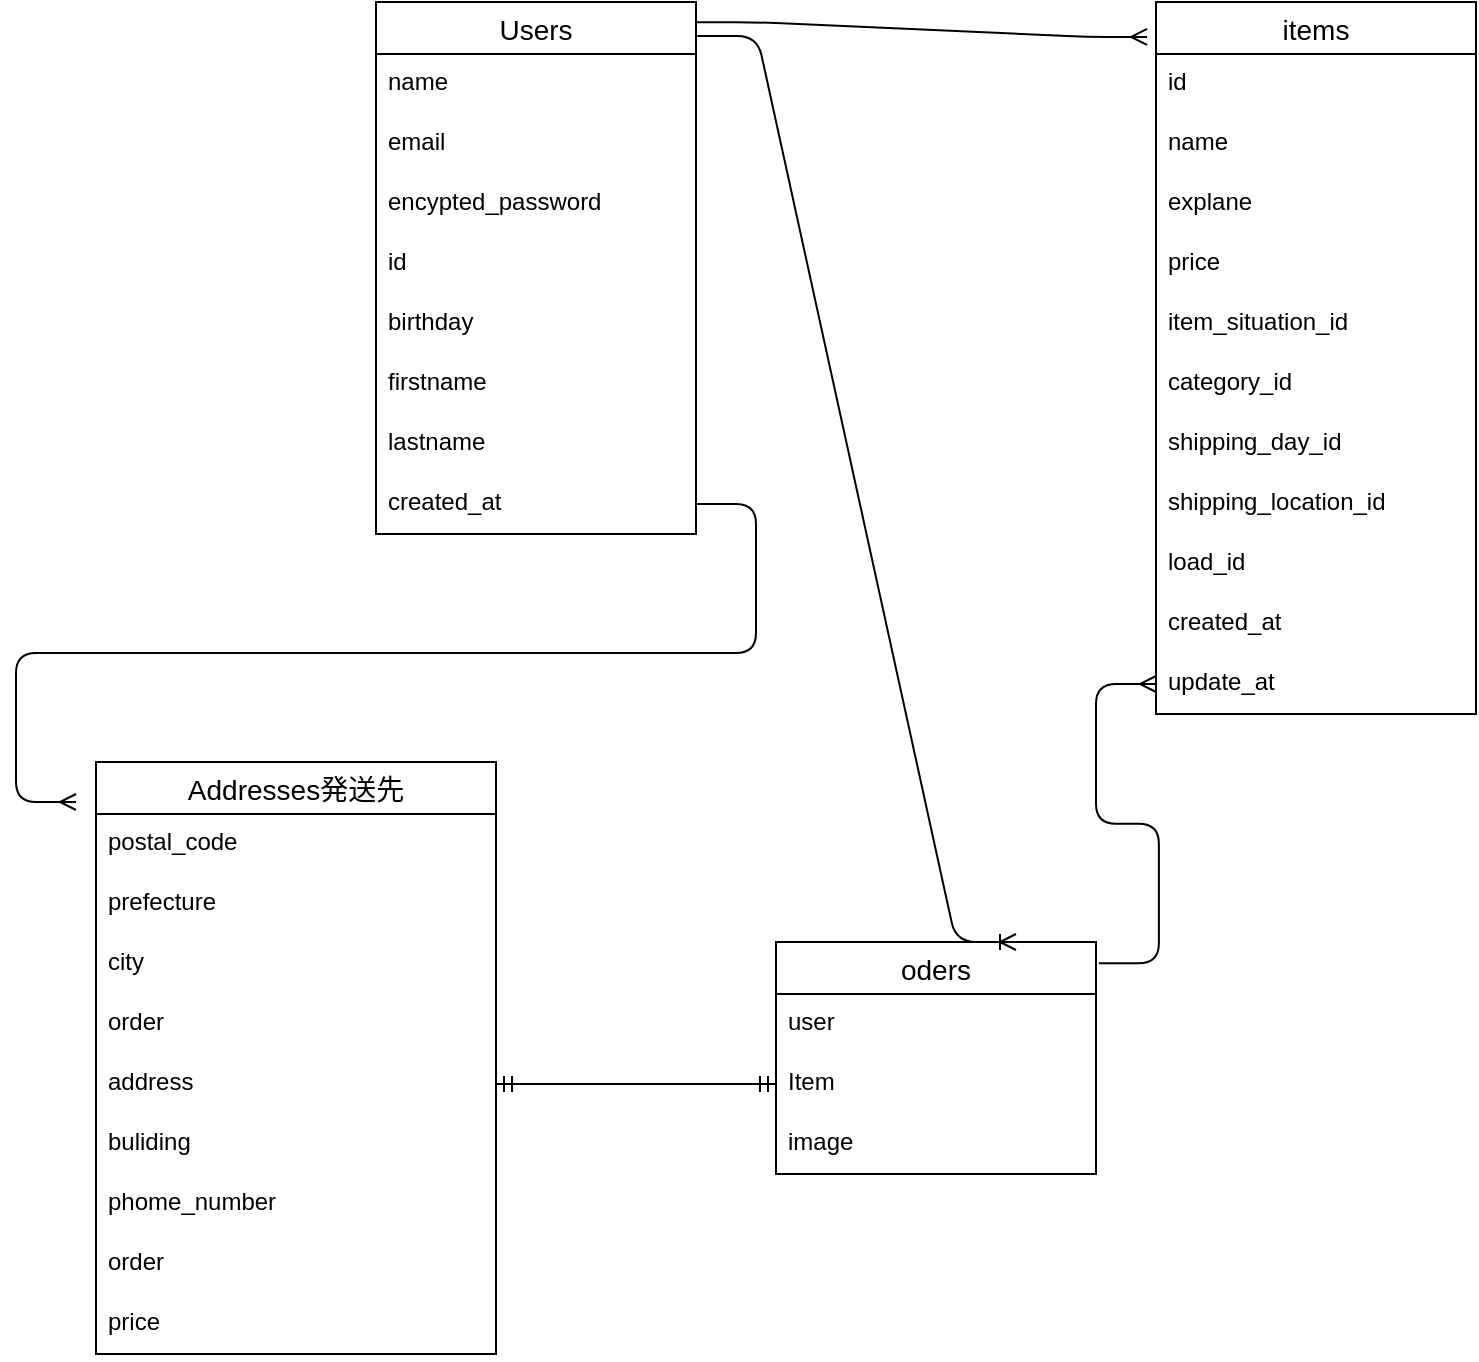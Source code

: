 <mxfile>
    <diagram id="AbUKvnsnAK8QW-vy-m4b" name="ページ1">
        <mxGraphModel dx="1881" dy="655" grid="1" gridSize="10" guides="1" tooltips="1" connect="1" arrows="1" fold="1" page="1" pageScale="1" pageWidth="1169" pageHeight="1654" math="0" shadow="0">
            <root>
                <mxCell id="0"/>
                <mxCell id="1" parent="0"/>
                <mxCell id="15" value="Users" style="swimlane;fontStyle=0;childLayout=stackLayout;horizontal=1;startSize=26;horizontalStack=0;resizeParent=1;resizeParentMax=0;resizeLast=0;collapsible=1;marginBottom=0;align=center;fontSize=14;" vertex="1" parent="1">
                    <mxGeometry x="180" y="400" width="160" height="266" as="geometry"/>
                </mxCell>
                <mxCell id="16" value="name" style="text;strokeColor=none;fillColor=none;spacingLeft=4;spacingRight=4;overflow=hidden;rotatable=0;points=[[0,0.5],[1,0.5]];portConstraint=eastwest;fontSize=12;" vertex="1" parent="15">
                    <mxGeometry y="26" width="160" height="30" as="geometry"/>
                </mxCell>
                <mxCell id="33" value="email" style="text;strokeColor=none;fillColor=none;spacingLeft=4;spacingRight=4;overflow=hidden;rotatable=0;points=[[0,0.5],[1,0.5]];portConstraint=eastwest;fontSize=12;" vertex="1" parent="15">
                    <mxGeometry y="56" width="160" height="30" as="geometry"/>
                </mxCell>
                <mxCell id="19" value="encypted_password&#10;&#10;" style="text;strokeColor=none;fillColor=none;spacingLeft=4;spacingRight=4;overflow=hidden;rotatable=0;points=[[0,0.5],[1,0.5]];portConstraint=eastwest;fontSize=12;" vertex="1" parent="15">
                    <mxGeometry y="86" width="160" height="30" as="geometry"/>
                </mxCell>
                <mxCell id="39" value="id" style="text;strokeColor=none;fillColor=none;spacingLeft=4;spacingRight=4;overflow=hidden;rotatable=0;points=[[0,0.5],[1,0.5]];portConstraint=eastwest;fontSize=12;" vertex="1" parent="15">
                    <mxGeometry y="116" width="160" height="30" as="geometry"/>
                </mxCell>
                <mxCell id="lQ3JHpOA6Ph_Eda3Us2x-148" value="birthday" style="text;strokeColor=none;fillColor=none;spacingLeft=4;spacingRight=4;overflow=hidden;rotatable=0;points=[[0,0.5],[1,0.5]];portConstraint=eastwest;fontSize=12;" vertex="1" parent="15">
                    <mxGeometry y="146" width="160" height="30" as="geometry"/>
                </mxCell>
                <mxCell id="lQ3JHpOA6Ph_Eda3Us2x-149" value="firstname" style="text;strokeColor=none;fillColor=none;spacingLeft=4;spacingRight=4;overflow=hidden;rotatable=0;points=[[0,0.5],[1,0.5]];portConstraint=eastwest;fontSize=12;" vertex="1" parent="15">
                    <mxGeometry y="176" width="160" height="30" as="geometry"/>
                </mxCell>
                <mxCell id="lQ3JHpOA6Ph_Eda3Us2x-147" value="lastname" style="text;strokeColor=none;fillColor=none;spacingLeft=4;spacingRight=4;overflow=hidden;rotatable=0;points=[[0,0.5],[1,0.5]];portConstraint=eastwest;fontSize=12;" vertex="1" parent="15">
                    <mxGeometry y="206" width="160" height="30" as="geometry"/>
                </mxCell>
                <mxCell id="92" value="created_at" style="text;strokeColor=none;fillColor=none;spacingLeft=4;spacingRight=4;overflow=hidden;rotatable=0;points=[[0,0.5],[1,0.5]];portConstraint=eastwest;fontSize=12;" vertex="1" parent="15">
                    <mxGeometry y="236" width="160" height="30" as="geometry"/>
                </mxCell>
                <mxCell id="20" value="oders" style="swimlane;fontStyle=0;childLayout=stackLayout;horizontal=1;startSize=26;horizontalStack=0;resizeParent=1;resizeParentMax=0;resizeLast=0;collapsible=1;marginBottom=0;align=center;fontSize=14;" vertex="1" parent="1">
                    <mxGeometry x="380" y="870" width="160" height="116" as="geometry"/>
                </mxCell>
                <mxCell id="21" value="user&#10;" style="text;strokeColor=none;fillColor=none;spacingLeft=4;spacingRight=4;overflow=hidden;rotatable=0;points=[[0,0.5],[1,0.5]];portConstraint=eastwest;fontSize=12;" vertex="1" parent="20">
                    <mxGeometry y="26" width="160" height="30" as="geometry"/>
                </mxCell>
                <mxCell id="lQ3JHpOA6Ph_Eda3Us2x-137" value="Item" style="text;strokeColor=none;fillColor=none;spacingLeft=4;spacingRight=4;overflow=hidden;rotatable=0;points=[[0,0.5],[1,0.5]];portConstraint=eastwest;fontSize=12;" vertex="1" parent="20">
                    <mxGeometry y="56" width="160" height="30" as="geometry"/>
                </mxCell>
                <mxCell id="lQ3JHpOA6Ph_Eda3Us2x-150" value="image" style="text;strokeColor=none;fillColor=none;spacingLeft=4;spacingRight=4;overflow=hidden;rotatable=0;points=[[0,0.5],[1,0.5]];portConstraint=eastwest;fontSize=12;" vertex="1" parent="20">
                    <mxGeometry y="86" width="160" height="30" as="geometry"/>
                </mxCell>
                <mxCell id="25" value="items" style="swimlane;fontStyle=0;childLayout=stackLayout;horizontal=1;startSize=26;horizontalStack=0;resizeParent=1;resizeParentMax=0;resizeLast=0;collapsible=1;marginBottom=0;align=center;fontSize=14;" vertex="1" parent="1">
                    <mxGeometry x="570" y="400" width="160" height="356" as="geometry"/>
                </mxCell>
                <mxCell id="26" value="id&#10;&#10;" style="text;strokeColor=none;fillColor=none;spacingLeft=4;spacingRight=4;overflow=hidden;rotatable=0;points=[[0,0.5],[1,0.5]];portConstraint=eastwest;fontSize=12;" vertex="1" parent="25">
                    <mxGeometry y="26" width="160" height="30" as="geometry"/>
                </mxCell>
                <mxCell id="27" value="name&#10;&#10;" style="text;strokeColor=none;fillColor=none;spacingLeft=4;spacingRight=4;overflow=hidden;rotatable=0;points=[[0,0.5],[1,0.5]];portConstraint=eastwest;fontSize=12;" vertex="1" parent="25">
                    <mxGeometry y="56" width="160" height="30" as="geometry"/>
                </mxCell>
                <mxCell id="78" value="explane" style="text;strokeColor=none;fillColor=none;spacingLeft=4;spacingRight=4;overflow=hidden;rotatable=0;points=[[0,0.5],[1,0.5]];portConstraint=eastwest;fontSize=12;" vertex="1" parent="25">
                    <mxGeometry y="86" width="160" height="30" as="geometry"/>
                </mxCell>
                <mxCell id="80" value="price" style="text;strokeColor=none;fillColor=none;spacingLeft=4;spacingRight=4;overflow=hidden;rotatable=0;points=[[0,0.5],[1,0.5]];portConstraint=eastwest;fontSize=12;" vertex="1" parent="25">
                    <mxGeometry y="116" width="160" height="30" as="geometry"/>
                </mxCell>
                <mxCell id="112" value="item_situation_id" style="text;strokeColor=none;fillColor=none;spacingLeft=4;spacingRight=4;overflow=hidden;rotatable=0;points=[[0,0.5],[1,0.5]];portConstraint=eastwest;fontSize=12;" vertex="1" parent="25">
                    <mxGeometry y="146" width="160" height="30" as="geometry"/>
                </mxCell>
                <mxCell id="lQ3JHpOA6Ph_Eda3Us2x-155" value="category_id" style="text;strokeColor=none;fillColor=none;spacingLeft=4;spacingRight=4;overflow=hidden;rotatable=0;points=[[0,0.5],[1,0.5]];portConstraint=eastwest;fontSize=12;" vertex="1" parent="25">
                    <mxGeometry y="176" width="160" height="30" as="geometry"/>
                </mxCell>
                <mxCell id="lQ3JHpOA6Ph_Eda3Us2x-158" value="shipping_day_id" style="text;strokeColor=none;fillColor=none;spacingLeft=4;spacingRight=4;overflow=hidden;rotatable=0;points=[[0,0.5],[1,0.5]];portConstraint=eastwest;fontSize=12;" vertex="1" parent="25">
                    <mxGeometry y="206" width="160" height="30" as="geometry"/>
                </mxCell>
                <mxCell id="lQ3JHpOA6Ph_Eda3Us2x-159" value="shipping_location_id" style="text;strokeColor=none;fillColor=none;spacingLeft=4;spacingRight=4;overflow=hidden;rotatable=0;points=[[0,0.5],[1,0.5]];portConstraint=eastwest;fontSize=12;" vertex="1" parent="25">
                    <mxGeometry y="236" width="160" height="30" as="geometry"/>
                </mxCell>
                <mxCell id="lQ3JHpOA6Ph_Eda3Us2x-156" value="load_id" style="text;strokeColor=none;fillColor=none;spacingLeft=4;spacingRight=4;overflow=hidden;rotatable=0;points=[[0,0.5],[1,0.5]];portConstraint=eastwest;fontSize=12;" vertex="1" parent="25">
                    <mxGeometry y="266" width="160" height="30" as="geometry"/>
                </mxCell>
                <mxCell id="79" value="created_at" style="text;strokeColor=none;fillColor=none;spacingLeft=4;spacingRight=4;overflow=hidden;rotatable=0;points=[[0,0.5],[1,0.5]];portConstraint=eastwest;fontSize=12;" vertex="1" parent="25">
                    <mxGeometry y="296" width="160" height="30" as="geometry"/>
                </mxCell>
                <mxCell id="38" value="update_at" style="text;strokeColor=none;fillColor=none;spacingLeft=4;spacingRight=4;overflow=hidden;rotatable=0;points=[[0,0.5],[1,0.5]];portConstraint=eastwest;fontSize=12;" vertex="1" parent="25">
                    <mxGeometry y="326" width="160" height="30" as="geometry"/>
                </mxCell>
                <mxCell id="98" value="" style="edgeStyle=entityRelationEdgeStyle;fontSize=12;html=1;endArrow=ERmany;exitX=1;exitY=0.038;exitDx=0;exitDy=0;exitPerimeter=0;entryX=-0.028;entryY=0.049;entryDx=0;entryDy=0;entryPerimeter=0;" edge="1" parent="1" source="15" target="25">
                    <mxGeometry width="100" height="100" relative="1" as="geometry">
                        <mxPoint x="320" y="870" as="sourcePoint"/>
                        <mxPoint x="660" y="650" as="targetPoint"/>
                    </mxGeometry>
                </mxCell>
                <mxCell id="116" value="&#10;Addresses発送先&#10;" style="swimlane;fontStyle=0;childLayout=stackLayout;horizontal=1;startSize=26;horizontalStack=0;resizeParent=1;resizeParentMax=0;resizeLast=0;collapsible=1;marginBottom=0;align=center;fontSize=14;" vertex="1" parent="1">
                    <mxGeometry x="40" y="780" width="200" height="296" as="geometry"/>
                </mxCell>
                <mxCell id="119" value="postal_code&#10;&#10;" style="text;strokeColor=none;fillColor=none;spacingLeft=4;spacingRight=4;overflow=hidden;rotatable=0;points=[[0,0.5],[1,0.5]];portConstraint=eastwest;fontSize=12;" vertex="1" parent="116">
                    <mxGeometry y="26" width="200" height="30" as="geometry"/>
                </mxCell>
                <mxCell id="lQ3JHpOA6Ph_Eda3Us2x-122" value="prefecture" style="text;strokeColor=none;fillColor=none;spacingLeft=4;spacingRight=4;overflow=hidden;rotatable=0;points=[[0,0.5],[1,0.5]];portConstraint=eastwest;fontSize=12;" vertex="1" parent="116">
                    <mxGeometry y="56" width="200" height="30" as="geometry"/>
                </mxCell>
                <mxCell id="lQ3JHpOA6Ph_Eda3Us2x-121" value="city" style="text;strokeColor=none;fillColor=none;spacingLeft=4;spacingRight=4;overflow=hidden;rotatable=0;points=[[0,0.5],[1,0.5]];portConstraint=eastwest;fontSize=12;" vertex="1" parent="116">
                    <mxGeometry y="86" width="200" height="30" as="geometry"/>
                </mxCell>
                <mxCell id="118" value="order&#10;" style="text;strokeColor=none;fillColor=none;spacingLeft=4;spacingRight=4;overflow=hidden;rotatable=0;points=[[0,0.5],[1,0.5]];portConstraint=eastwest;fontSize=12;" vertex="1" parent="116">
                    <mxGeometry y="116" width="200" height="30" as="geometry"/>
                </mxCell>
                <mxCell id="lQ3JHpOA6Ph_Eda3Us2x-120" value="address" style="text;strokeColor=none;fillColor=none;spacingLeft=4;spacingRight=4;overflow=hidden;rotatable=0;points=[[0,0.5],[1,0.5]];portConstraint=eastwest;fontSize=12;" vertex="1" parent="116">
                    <mxGeometry y="146" width="200" height="30" as="geometry"/>
                </mxCell>
                <mxCell id="lQ3JHpOA6Ph_Eda3Us2x-124" value="buliding&#10;" style="text;strokeColor=none;fillColor=none;spacingLeft=4;spacingRight=4;overflow=hidden;rotatable=0;points=[[0,0.5],[1,0.5]];portConstraint=eastwest;fontSize=12;" vertex="1" parent="116">
                    <mxGeometry y="176" width="200" height="30" as="geometry"/>
                </mxCell>
                <mxCell id="lQ3JHpOA6Ph_Eda3Us2x-123" value="phome_number&#10;" style="text;strokeColor=none;fillColor=none;spacingLeft=4;spacingRight=4;overflow=hidden;rotatable=0;points=[[0,0.5],[1,0.5]];portConstraint=eastwest;fontSize=12;" vertex="1" parent="116">
                    <mxGeometry y="206" width="200" height="30" as="geometry"/>
                </mxCell>
                <mxCell id="lQ3JHpOA6Ph_Eda3Us2x-153" value="order&#10;" style="text;strokeColor=none;fillColor=none;spacingLeft=4;spacingRight=4;overflow=hidden;rotatable=0;points=[[0,0.5],[1,0.5]];portConstraint=eastwest;fontSize=12;" vertex="1" parent="116">
                    <mxGeometry y="236" width="200" height="30" as="geometry"/>
                </mxCell>
                <mxCell id="lQ3JHpOA6Ph_Eda3Us2x-143" value="price" style="text;strokeColor=none;fillColor=none;spacingLeft=4;spacingRight=4;overflow=hidden;rotatable=0;points=[[0,0.5],[1,0.5]];portConstraint=eastwest;fontSize=12;" vertex="1" parent="116">
                    <mxGeometry y="266" width="200" height="30" as="geometry"/>
                </mxCell>
                <mxCell id="lQ3JHpOA6Ph_Eda3Us2x-135" value="" style="edgeStyle=entityRelationEdgeStyle;fontSize=12;html=1;endArrow=ERmany;entryX=0;entryY=0.5;entryDx=0;entryDy=0;exitX=1.009;exitY=0.092;exitDx=0;exitDy=0;exitPerimeter=0;" edge="1" parent="1" source="20" target="38">
                    <mxGeometry width="100" height="100" relative="1" as="geometry">
                        <mxPoint x="380" y="850" as="sourcePoint"/>
                        <mxPoint x="540" y="722" as="targetPoint"/>
                    </mxGeometry>
                </mxCell>
                <mxCell id="lQ3JHpOA6Ph_Eda3Us2x-142" value="" style="edgeStyle=entityRelationEdgeStyle;fontSize=12;html=1;endArrow=ERoneToMany;exitX=1.004;exitY=0.064;exitDx=0;exitDy=0;exitPerimeter=0;entryX=0.75;entryY=0;entryDx=0;entryDy=0;" edge="1" parent="1" source="15" target="20">
                    <mxGeometry width="100" height="100" relative="1" as="geometry">
                        <mxPoint x="60" y="940" as="sourcePoint"/>
                        <mxPoint x="180" y="600" as="targetPoint"/>
                    </mxGeometry>
                </mxCell>
                <mxCell id="lQ3JHpOA6Ph_Eda3Us2x-127" value="" style="edgeStyle=entityRelationEdgeStyle;fontSize=12;html=1;endArrow=ERmandOne;startArrow=ERmandOne;exitX=1;exitY=0.5;exitDx=0;exitDy=0;entryX=0;entryY=0.5;entryDx=0;entryDy=0;" edge="1" parent="1" source="lQ3JHpOA6Ph_Eda3Us2x-120" target="lQ3JHpOA6Ph_Eda3Us2x-137">
                    <mxGeometry width="100" height="100" relative="1" as="geometry">
                        <mxPoint x="680" y="960" as="sourcePoint"/>
                        <mxPoint x="560" y="980" as="targetPoint"/>
                    </mxGeometry>
                </mxCell>
                <mxCell id="lQ3JHpOA6Ph_Eda3Us2x-161" value="" style="edgeStyle=entityRelationEdgeStyle;fontSize=12;html=1;endArrow=ERmany;" edge="1" parent="1" source="92">
                    <mxGeometry width="100" height="100" relative="1" as="geometry">
                        <mxPoint x="230" y="710" as="sourcePoint"/>
                        <mxPoint x="30" y="800" as="targetPoint"/>
                    </mxGeometry>
                </mxCell>
            </root>
        </mxGraphModel>
    </diagram>
    <diagram id="BYBFTPQtUIS80KsAEUfw" name="ページ2">
        <mxGraphModel grid="1" page="1" gridSize="10" guides="1" tooltips="1" connect="1" arrows="1" fold="1" pageScale="1" pageWidth="827" pageHeight="1169" math="0" shadow="0">
            <root>
                <mxCell id="0"/>
                <mxCell id="1" parent="0"/>
                <mxCell id="o6j8j4WELVCF-zqwH9Wq-1" value="Users" style="swimlane;fontStyle=0;childLayout=stackLayout;horizontal=1;startSize=26;horizontalStack=0;resizeParent=1;resizeParentMax=0;resizeLast=0;collapsible=1;marginBottom=0;align=center;fontSize=14;" vertex="1" parent="1">
                    <mxGeometry x="20" y="540" width="160" height="266" as="geometry"/>
                </mxCell>
                <mxCell id="o6j8j4WELVCF-zqwH9Wq-2" value="id" style="text;strokeColor=none;fillColor=none;spacingLeft=4;spacingRight=4;overflow=hidden;rotatable=0;points=[[0,0.5],[1,0.5]];portConstraint=eastwest;fontSize=12;" vertex="1" parent="o6j8j4WELVCF-zqwH9Wq-1">
                    <mxGeometry y="26" width="160" height="30" as="geometry"/>
                </mxCell>
                <mxCell id="o6j8j4WELVCF-zqwH9Wq-3" value="name" style="text;strokeColor=none;fillColor=none;spacingLeft=4;spacingRight=4;overflow=hidden;rotatable=0;points=[[0,0.5],[1,0.5]];portConstraint=eastwest;fontSize=12;" vertex="1" parent="o6j8j4WELVCF-zqwH9Wq-1">
                    <mxGeometry y="56" width="160" height="30" as="geometry"/>
                </mxCell>
                <mxCell id="o6j8j4WELVCF-zqwH9Wq-4" value="username&#10;&#10;" style="text;strokeColor=none;fillColor=none;spacingLeft=4;spacingRight=4;overflow=hidden;rotatable=0;points=[[0,0.5],[1,0.5]];portConstraint=eastwest;fontSize=12;" vertex="1" parent="o6j8j4WELVCF-zqwH9Wq-1">
                    <mxGeometry y="86" width="160" height="30" as="geometry"/>
                </mxCell>
                <mxCell id="o6j8j4WELVCF-zqwH9Wq-5" value="email" style="text;strokeColor=none;fillColor=none;spacingLeft=4;spacingRight=4;overflow=hidden;rotatable=0;points=[[0,0.5],[1,0.5]];portConstraint=eastwest;fontSize=12;" vertex="1" parent="o6j8j4WELVCF-zqwH9Wq-1">
                    <mxGeometry y="116" width="160" height="30" as="geometry"/>
                </mxCell>
                <mxCell id="o6j8j4WELVCF-zqwH9Wq-6" value="encypted_password&#10;&#10;" style="text;strokeColor=none;fillColor=none;spacingLeft=4;spacingRight=4;overflow=hidden;rotatable=0;points=[[0,0.5],[1,0.5]];portConstraint=eastwest;fontSize=12;" vertex="1" parent="o6j8j4WELVCF-zqwH9Wq-1">
                    <mxGeometry y="146" width="160" height="30" as="geometry"/>
                </mxCell>
                <mxCell id="o6j8j4WELVCF-zqwH9Wq-7" value="order_id&#10;" style="text;strokeColor=none;fillColor=none;spacingLeft=4;spacingRight=4;overflow=hidden;rotatable=0;points=[[0,0.5],[1,0.5]];portConstraint=eastwest;fontSize=12;" vertex="1" parent="o6j8j4WELVCF-zqwH9Wq-1">
                    <mxGeometry y="176" width="160" height="30" as="geometry"/>
                </mxCell>
                <mxCell id="o6j8j4WELVCF-zqwH9Wq-8" value="created_at" style="text;strokeColor=none;fillColor=none;spacingLeft=4;spacingRight=4;overflow=hidden;rotatable=0;points=[[0,0.5],[1,0.5]];portConstraint=eastwest;fontSize=12;" vertex="1" parent="o6j8j4WELVCF-zqwH9Wq-1">
                    <mxGeometry y="206" width="160" height="30" as="geometry"/>
                </mxCell>
                <mxCell id="o6j8j4WELVCF-zqwH9Wq-9" value="adress" style="text;strokeColor=none;fillColor=none;spacingLeft=4;spacingRight=4;overflow=hidden;rotatable=0;points=[[0,0.5],[1,0.5]];portConstraint=eastwest;fontSize=12;" vertex="1" parent="o6j8j4WELVCF-zqwH9Wq-1">
                    <mxGeometry y="236" width="160" height="30" as="geometry"/>
                </mxCell>
                <mxCell id="o6j8j4WELVCF-zqwH9Wq-10" value="oders" style="swimlane;fontStyle=0;childLayout=stackLayout;horizontal=1;startSize=26;horizontalStack=0;resizeParent=1;resizeParentMax=0;resizeLast=0;collapsible=1;marginBottom=0;align=center;fontSize=14;" vertex="1" parent="1">
                    <mxGeometry x="220" y="900" width="160" height="202" as="geometry"/>
                </mxCell>
                <mxCell id="o6j8j4WELVCF-zqwH9Wq-11" value="id&#10;" style="text;strokeColor=none;fillColor=none;spacingLeft=4;spacingRight=4;overflow=hidden;rotatable=0;points=[[0,0.5],[1,0.5]];portConstraint=eastwest;fontSize=12;" vertex="1" parent="o6j8j4WELVCF-zqwH9Wq-10">
                    <mxGeometry y="26" width="160" height="30" as="geometry"/>
                </mxCell>
                <mxCell id="o6j8j4WELVCF-zqwH9Wq-12" value="created_at&#10;" style="text;strokeColor=none;fillColor=none;spacingLeft=4;spacingRight=4;overflow=hidden;rotatable=0;points=[[0,0.5],[1,0.5]];portConstraint=eastwest;fontSize=12;" vertex="1" parent="o6j8j4WELVCF-zqwH9Wq-10">
                    <mxGeometry y="56" width="160" height="26" as="geometry"/>
                </mxCell>
                <mxCell id="o6j8j4WELVCF-zqwH9Wq-13" value="user_id" style="text;strokeColor=none;fillColor=none;spacingLeft=4;spacingRight=4;overflow=hidden;rotatable=0;points=[[0,0.5],[1,0.5]];portConstraint=eastwest;fontSize=12;" vertex="1" parent="o6j8j4WELVCF-zqwH9Wq-10">
                    <mxGeometry y="82" width="160" height="30" as="geometry"/>
                </mxCell>
                <mxCell id="o6j8j4WELVCF-zqwH9Wq-14" value="item_id" style="text;strokeColor=none;fillColor=none;spacingLeft=4;spacingRight=4;overflow=hidden;rotatable=0;points=[[0,0.5],[1,0.5]];portConstraint=eastwest;fontSize=12;" vertex="1" parent="o6j8j4WELVCF-zqwH9Wq-10">
                    <mxGeometry y="112" width="160" height="30" as="geometry"/>
                </mxCell>
                <mxCell id="o6j8j4WELVCF-zqwH9Wq-15" value="item_price" style="text;strokeColor=none;fillColor=none;spacingLeft=4;spacingRight=4;overflow=hidden;rotatable=0;points=[[0,0.5],[1,0.5]];portConstraint=eastwest;fontSize=12;" vertex="1" parent="o6j8j4WELVCF-zqwH9Wq-10">
                    <mxGeometry y="142" width="160" height="30" as="geometry"/>
                </mxCell>
                <mxCell id="o6j8j4WELVCF-zqwH9Wq-16" value="user_adress" style="text;strokeColor=none;fillColor=none;spacingLeft=4;spacingRight=4;overflow=hidden;rotatable=0;points=[[0,0.5],[1,0.5]];portConstraint=eastwest;fontSize=12;" vertex="1" parent="o6j8j4WELVCF-zqwH9Wq-10">
                    <mxGeometry y="172" width="160" height="30" as="geometry"/>
                </mxCell>
                <mxCell id="o6j8j4WELVCF-zqwH9Wq-17" value="items" style="swimlane;fontStyle=0;childLayout=stackLayout;horizontal=1;startSize=26;horizontalStack=0;resizeParent=1;resizeParentMax=0;resizeLast=0;collapsible=1;marginBottom=0;align=center;fontSize=14;" vertex="1" parent="1">
                    <mxGeometry x="667" y="470" width="160" height="386" as="geometry"/>
                </mxCell>
                <mxCell id="o6j8j4WELVCF-zqwH9Wq-18" value="id&#10;&#10;" style="text;strokeColor=none;fillColor=none;spacingLeft=4;spacingRight=4;overflow=hidden;rotatable=0;points=[[0,0.5],[1,0.5]];portConstraint=eastwest;fontSize=12;" vertex="1" parent="o6j8j4WELVCF-zqwH9Wq-17">
                    <mxGeometry y="26" width="160" height="30" as="geometry"/>
                </mxCell>
                <mxCell id="o6j8j4WELVCF-zqwH9Wq-19" value="name&#10;&#10;" style="text;strokeColor=none;fillColor=none;spacingLeft=4;spacingRight=4;overflow=hidden;rotatable=0;points=[[0,0.5],[1,0.5]];portConstraint=eastwest;fontSize=12;" vertex="1" parent="o6j8j4WELVCF-zqwH9Wq-17">
                    <mxGeometry y="56" width="160" height="30" as="geometry"/>
                </mxCell>
                <mxCell id="o6j8j4WELVCF-zqwH9Wq-20" value="price" style="text;strokeColor=none;fillColor=none;spacingLeft=4;spacingRight=4;overflow=hidden;rotatable=0;points=[[0,0.5],[1,0.5]];portConstraint=eastwest;fontSize=12;" vertex="1" parent="o6j8j4WELVCF-zqwH9Wq-17">
                    <mxGeometry y="86" width="160" height="30" as="geometry"/>
                </mxCell>
                <mxCell id="o6j8j4WELVCF-zqwH9Wq-21" value="explane" style="text;strokeColor=none;fillColor=none;spacingLeft=4;spacingRight=4;overflow=hidden;rotatable=0;points=[[0,0.5],[1,0.5]];portConstraint=eastwest;fontSize=12;" vertex="1" parent="o6j8j4WELVCF-zqwH9Wq-17">
                    <mxGeometry y="116" width="160" height="30" as="geometry"/>
                </mxCell>
                <mxCell id="o6j8j4WELVCF-zqwH9Wq-22" value="created_at" style="text;strokeColor=none;fillColor=none;spacingLeft=4;spacingRight=4;overflow=hidden;rotatable=0;points=[[0,0.5],[1,0.5]];portConstraint=eastwest;fontSize=12;" vertex="1" parent="o6j8j4WELVCF-zqwH9Wq-17">
                    <mxGeometry y="146" width="160" height="30" as="geometry"/>
                </mxCell>
                <mxCell id="o6j8j4WELVCF-zqwH9Wq-23" value="update_at" style="text;strokeColor=none;fillColor=none;spacingLeft=4;spacingRight=4;overflow=hidden;rotatable=0;points=[[0,0.5],[1,0.5]];portConstraint=eastwest;fontSize=12;" vertex="1" parent="o6j8j4WELVCF-zqwH9Wq-17">
                    <mxGeometry y="176" width="160" height="30" as="geometry"/>
                </mxCell>
                <mxCell id="o6j8j4WELVCF-zqwH9Wq-24" value="item_situation&#10;&#10;" style="text;strokeColor=none;fillColor=none;spacingLeft=4;spacingRight=4;overflow=hidden;rotatable=0;points=[[0,0.5],[1,0.5]];portConstraint=eastwest;fontSize=12;" vertex="1" parent="o6j8j4WELVCF-zqwH9Wq-17">
                    <mxGeometry y="206" width="160" height="30" as="geometry"/>
                </mxCell>
                <mxCell id="o6j8j4WELVCF-zqwH9Wq-25" value="category&#10;" style="text;strokeColor=none;fillColor=none;spacingLeft=4;spacingRight=4;overflow=hidden;rotatable=0;points=[[0,0.5],[1,0.5]];portConstraint=eastwest;fontSize=12;" vertex="1" parent="o6j8j4WELVCF-zqwH9Wq-17">
                    <mxGeometry y="236" width="160" height="30" as="geometry"/>
                </mxCell>
                <mxCell id="o6j8j4WELVCF-zqwH9Wq-26" value="load" style="text;strokeColor=none;fillColor=none;spacingLeft=4;spacingRight=4;overflow=hidden;rotatable=0;points=[[0,0.5],[1,0.5]];portConstraint=eastwest;fontSize=12;" vertex="1" parent="o6j8j4WELVCF-zqwH9Wq-17">
                    <mxGeometry y="266" width="160" height="30" as="geometry"/>
                </mxCell>
                <mxCell id="o6j8j4WELVCF-zqwH9Wq-27" value="shipping_day" style="text;strokeColor=none;fillColor=none;spacingLeft=4;spacingRight=4;overflow=hidden;rotatable=0;points=[[0,0.5],[1,0.5]];portConstraint=eastwest;fontSize=12;" vertex="1" parent="o6j8j4WELVCF-zqwH9Wq-17">
                    <mxGeometry y="296" width="160" height="30" as="geometry"/>
                </mxCell>
                <mxCell id="o6j8j4WELVCF-zqwH9Wq-28" value="shipping_location" style="text;strokeColor=none;fillColor=none;spacingLeft=4;spacingRight=4;overflow=hidden;rotatable=0;points=[[0,0.5],[1,0.5]];portConstraint=eastwest;fontSize=12;" vertex="1" parent="o6j8j4WELVCF-zqwH9Wq-17">
                    <mxGeometry y="326" width="160" height="30" as="geometry"/>
                </mxCell>
                <mxCell id="o6j8j4WELVCF-zqwH9Wq-29" value="user_id&#10;" style="text;strokeColor=none;fillColor=none;spacingLeft=4;spacingRight=4;overflow=hidden;rotatable=0;points=[[0,0.5],[1,0.5]];portConstraint=eastwest;fontSize=12;" vertex="1" parent="o6j8j4WELVCF-zqwH9Wq-17">
                    <mxGeometry y="356" width="160" height="30" as="geometry"/>
                </mxCell>
                <mxCell id="o6j8j4WELVCF-zqwH9Wq-30" value="" style="edgeStyle=entityRelationEdgeStyle;fontSize=12;html=1;endArrow=ERmany;exitX=1.025;exitY=0.9;exitDx=0;exitDy=0;exitPerimeter=0;" edge="1" parent="1" source="o6j8j4WELVCF-zqwH9Wq-4">
                    <mxGeometry width="100" height="100" relative="1" as="geometry">
                        <mxPoint x="320" y="870" as="sourcePoint"/>
                        <mxPoint x="660" y="650" as="targetPoint"/>
                    </mxGeometry>
                </mxCell>
                <mxCell id="o6j8j4WELVCF-zqwH9Wq-31" value="" style="edgeStyle=entityRelationEdgeStyle;fontSize=12;html=1;endArrow=ERmany;exitX=-0.031;exitY=0.067;exitDx=0;exitDy=0;exitPerimeter=0;" edge="1" parent="1" source="o6j8j4WELVCF-zqwH9Wq-27" target="o6j8j4WELVCF-zqwH9Wq-34">
                    <mxGeometry width="100" height="100" relative="1" as="geometry">
                        <mxPoint x="740" y="830" as="sourcePoint"/>
                        <mxPoint x="520" y="920" as="targetPoint"/>
                    </mxGeometry>
                </mxCell>
                <mxCell id="o6j8j4WELVCF-zqwH9Wq-32" value="" style="edgeStyle=entityRelationEdgeStyle;fontSize=12;html=1;endArrow=ERoneToMany;exitX=1;exitY=0.5;exitDx=0;exitDy=0;entryX=-0.019;entryY=0.233;entryDx=0;entryDy=0;entryPerimeter=0;" edge="1" parent="1" source="o6j8j4WELVCF-zqwH9Wq-7" target="o6j8j4WELVCF-zqwH9Wq-13">
                    <mxGeometry width="100" height="100" relative="1" as="geometry">
                        <mxPoint x="320" y="870" as="sourcePoint"/>
                        <mxPoint x="320" y="960" as="targetPoint"/>
                    </mxGeometry>
                </mxCell>
                <mxCell id="o6j8j4WELVCF-zqwH9Wq-33" value="&#10;Addresses&#10;" style="swimlane;fontStyle=0;childLayout=stackLayout;horizontal=1;startSize=26;horizontalStack=0;resizeParent=1;resizeParentMax=0;resizeLast=0;collapsible=1;marginBottom=0;align=center;fontSize=14;" vertex="1" parent="1">
                    <mxGeometry x="470" y="960" width="160" height="86" as="geometry"/>
                </mxCell>
                <mxCell id="o6j8j4WELVCF-zqwH9Wq-34" value="oeder_id&#10;&#10;" style="text;strokeColor=none;fillColor=none;spacingLeft=4;spacingRight=4;overflow=hidden;rotatable=0;points=[[0,0.5],[1,0.5]];portConstraint=eastwest;fontSize=12;" vertex="1" parent="o6j8j4WELVCF-zqwH9Wq-33">
                    <mxGeometry y="26" width="160" height="30" as="geometry"/>
                </mxCell>
                <mxCell id="o6j8j4WELVCF-zqwH9Wq-35" value="Item 3" style="text;strokeColor=none;fillColor=none;spacingLeft=4;spacingRight=4;overflow=hidden;rotatable=0;points=[[0,0.5],[1,0.5]];portConstraint=eastwest;fontSize=12;" vertex="1" parent="o6j8j4WELVCF-zqwH9Wq-33">
                    <mxGeometry y="56" width="160" height="30" as="geometry"/>
                </mxCell>
            </root>
        </mxGraphModel>
    </diagram>
</mxfile>
